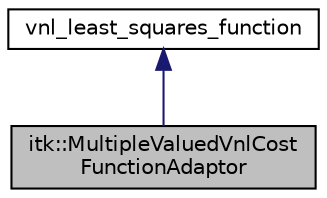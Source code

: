 digraph "itk::MultipleValuedVnlCostFunctionAdaptor"
{
 // LATEX_PDF_SIZE
  edge [fontname="Helvetica",fontsize="10",labelfontname="Helvetica",labelfontsize="10"];
  node [fontname="Helvetica",fontsize="10",shape=record];
  Node1 [label="itk::MultipleValuedVnlCost\lFunctionAdaptor",height=0.2,width=0.4,color="black", fillcolor="grey75", style="filled", fontcolor="black",tooltip="This class is an Adaptor that allows to pass itk::MultipleValuedCostFunctions to vnl_optimizers expec..."];
  Node2 -> Node1 [dir="back",color="midnightblue",fontsize="10",style="solid",fontname="Helvetica"];
  Node2 [label="vnl_least_squares_function",height=0.2,width=0.4,color="black", fillcolor="white", style="filled",tooltip=" "];
}
